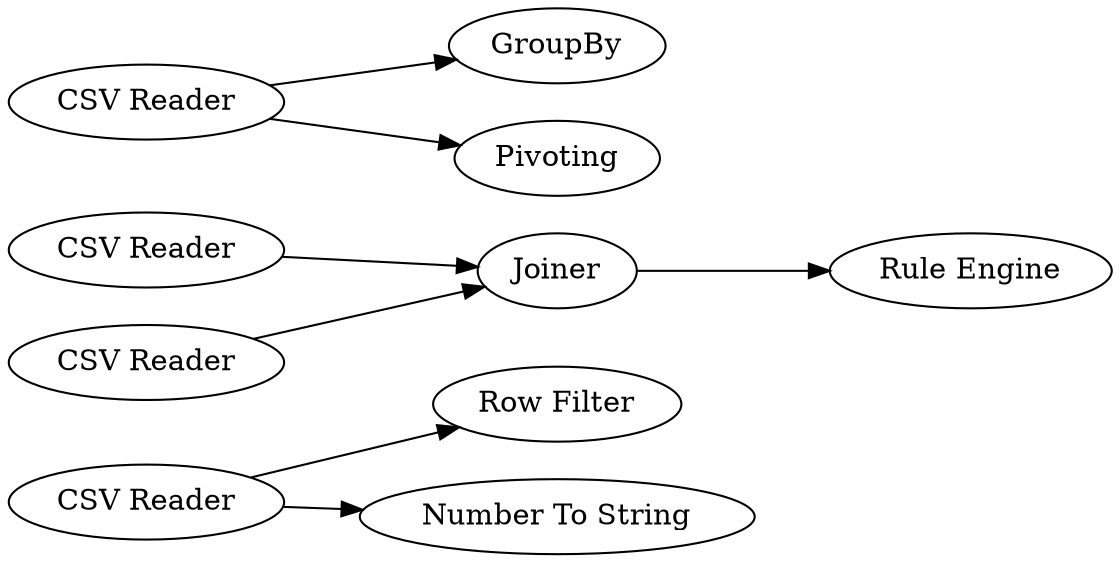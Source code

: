 digraph {
	4 -> 7
	5 -> 8
	3 -> 5
	1 -> 10
	4 -> 11
	1 -> 6
	2 -> 5
	5 [label=Joiner]
	1 [label="CSV Reader"]
	7 [label="Row Filter"]
	11 [label="Number To String"]
	4 [label="CSV Reader"]
	6 [label=Pivoting]
	8 [label="Rule Engine"]
	3 [label="CSV Reader"]
	2 [label="CSV Reader"]
	10 [label=GroupBy]
	rankdir=LR
}
